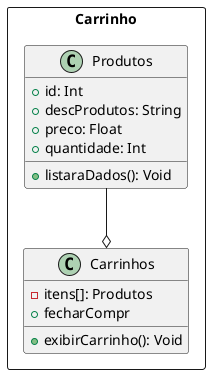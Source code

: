 @startuml carrinho
package Carrinho <<rectangle>> {

  ' Classes
  class Produtos {
    + id: Int
    + descProdutos: String
    + preco: Float
    + quantidade: Int
    + listaraDados(): Void
  }

  class Carrinhos {
    - itens[]: Produtos
    + exibirCarrinho(): Void
    + fecharCompr
  }

  ' Relacionamentos
  Produtos --o Carrinhos

}
@enduml